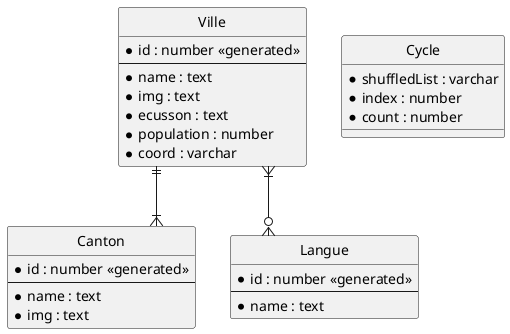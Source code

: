 @startuml MCD BouerobCinema

hide circle

skinparam linetype ortho

entity "Ville" as v {
    *id : number <<generated>>
    --
    *name : text
    *img : text  
    *ecusson : text 
    *population : number
    *coord : varchar 
}

entity "Canton" as c {
    *id : number <<generated>>
    --
    *name : text
    *img : text
}

entity "Langue" as l {
    *id : number <<generated>>
    --
    *name : text
}

entity "Cycle" {
    *shuffledList : varchar
    *index : number
    *count : number
} 

v ||--|{ c
v }|--o{ l

